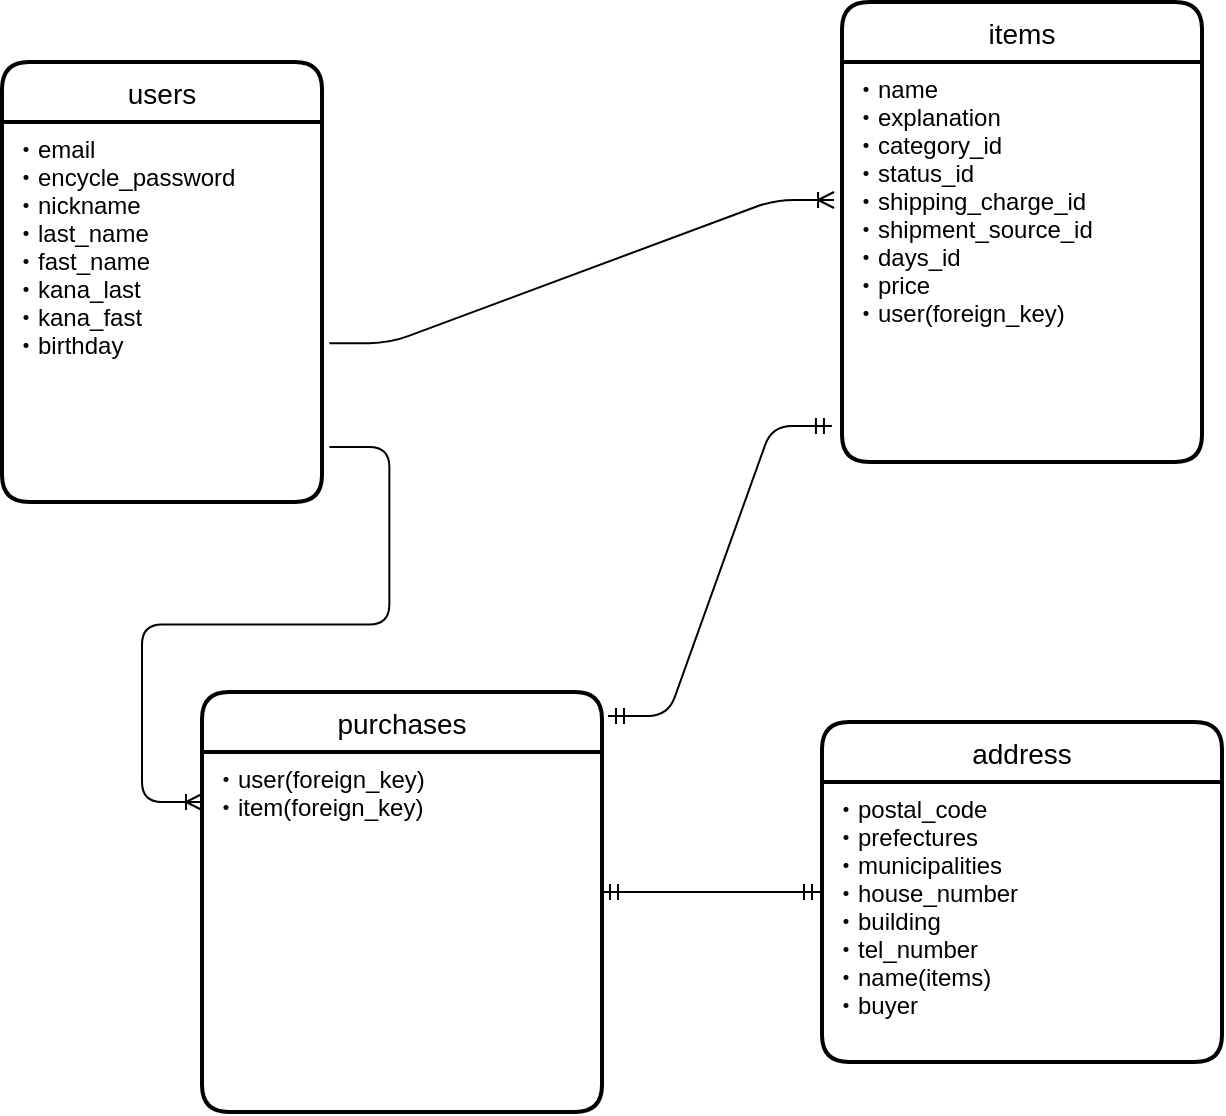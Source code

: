 <mxfile>
    <diagram id="-s2X5wUSoM_R3333KZrl" name="ページ1">
        <mxGraphModel dx="335" dy="680" grid="1" gridSize="10" guides="1" tooltips="1" connect="1" arrows="1" fold="1" page="1" pageScale="1" pageWidth="827" pageHeight="1169" math="0" shadow="0">
            <root>
                <mxCell id="0"/>
                <mxCell id="1" parent="0"/>
                <mxCell id="53" value="users" style="swimlane;childLayout=stackLayout;horizontal=1;startSize=30;horizontalStack=0;rounded=1;fontSize=14;fontStyle=0;strokeWidth=2;resizeParent=0;resizeLast=1;shadow=0;dashed=0;align=center;" parent="1" vertex="1">
                    <mxGeometry x="40" y="60" width="160" height="220" as="geometry"/>
                </mxCell>
                <mxCell id="54" value="・email&#10;・encycle_password&#10;・nickname&#10;・last_name&#10;・fast_name&#10;・kana_last&#10;・kana_fast&#10;・birthday" style="align=left;strokeColor=none;fillColor=none;spacingLeft=4;fontSize=12;verticalAlign=top;resizable=0;rotatable=0;part=1;" parent="53" vertex="1">
                    <mxGeometry y="30" width="160" height="190" as="geometry"/>
                </mxCell>
                <mxCell id="56" value="items" style="swimlane;childLayout=stackLayout;horizontal=1;startSize=30;horizontalStack=0;rounded=1;fontSize=14;fontStyle=0;strokeWidth=2;resizeParent=0;resizeLast=1;shadow=0;dashed=0;align=center;" parent="1" vertex="1">
                    <mxGeometry x="460" y="30" width="180" height="230" as="geometry"/>
                </mxCell>
                <mxCell id="57" value="・name&#10;・explanation&#10;・category_id&#10;・status_id&#10;・shipping_charge_id&#10;・shipment_source_id&#10;・days_id&#10;・price&#10;・user(foreign_key)" style="align=left;strokeColor=none;fillColor=none;spacingLeft=4;fontSize=12;verticalAlign=top;resizable=0;rotatable=0;part=1;" parent="56" vertex="1">
                    <mxGeometry y="30" width="180" height="200" as="geometry"/>
                </mxCell>
                <mxCell id="58" value="" style="edgeStyle=entityRelationEdgeStyle;fontSize=12;html=1;endArrow=ERoneToMany;entryX=-0.022;entryY=0.345;entryDx=0;entryDy=0;entryPerimeter=0;exitX=1.023;exitY=0.582;exitDx=0;exitDy=0;exitPerimeter=0;" parent="1" source="54" target="57" edge="1">
                    <mxGeometry width="100" height="100" relative="1" as="geometry">
                        <mxPoint x="220" y="197" as="sourcePoint"/>
                        <mxPoint x="310" y="100" as="targetPoint"/>
                    </mxGeometry>
                </mxCell>
                <mxCell id="60" value="purchases" style="swimlane;childLayout=stackLayout;horizontal=1;startSize=30;horizontalStack=0;rounded=1;fontSize=14;fontStyle=0;strokeWidth=2;resizeParent=0;resizeLast=1;shadow=0;dashed=0;align=center;" parent="1" vertex="1">
                    <mxGeometry x="140" y="375" width="200" height="210" as="geometry"/>
                </mxCell>
                <mxCell id="61" value="・user(foreign_key)&#10;・item(foreign_key)" style="align=left;strokeColor=none;fillColor=none;spacingLeft=4;fontSize=12;verticalAlign=top;resizable=0;rotatable=0;part=1;" parent="60" vertex="1">
                    <mxGeometry y="30" width="200" height="180" as="geometry"/>
                </mxCell>
                <mxCell id="64" value="" style="edgeStyle=entityRelationEdgeStyle;fontSize=12;html=1;endArrow=ERoneToMany;exitX=1.023;exitY=0.855;exitDx=0;exitDy=0;exitPerimeter=0;" parent="1" source="54" edge="1">
                    <mxGeometry width="100" height="100" relative="1" as="geometry">
                        <mxPoint x="160" y="440" as="sourcePoint"/>
                        <mxPoint x="140" y="430" as="targetPoint"/>
                    </mxGeometry>
                </mxCell>
                <mxCell id="66" value="address" style="swimlane;childLayout=stackLayout;horizontal=1;startSize=30;horizontalStack=0;rounded=1;fontSize=14;fontStyle=0;strokeWidth=2;resizeParent=0;resizeLast=1;shadow=0;dashed=0;align=center;" parent="1" vertex="1">
                    <mxGeometry x="450" y="390" width="200" height="170" as="geometry"/>
                </mxCell>
                <mxCell id="67" value="・postal_code&#10;・prefectures&#10;・municipalities&#10;・house_number&#10;・building&#10;・tel_number&#10;・name(items)&#10;・buyer" style="align=left;strokeColor=none;fillColor=none;spacingLeft=4;fontSize=12;verticalAlign=top;resizable=0;rotatable=0;part=1;" parent="66" vertex="1">
                    <mxGeometry y="30" width="200" height="140" as="geometry"/>
                </mxCell>
                <mxCell id="69" value="" style="edgeStyle=entityRelationEdgeStyle;fontSize=12;html=1;endArrow=ERmandOne;startArrow=ERmandOne;entryX=-0.028;entryY=0.91;entryDx=0;entryDy=0;entryPerimeter=0;exitX=1.015;exitY=0.057;exitDx=0;exitDy=0;exitPerimeter=0;" parent="1" source="60" target="57" edge="1">
                    <mxGeometry width="100" height="100" relative="1" as="geometry">
                        <mxPoint x="340" y="375" as="sourcePoint"/>
                        <mxPoint x="440" y="275" as="targetPoint"/>
                    </mxGeometry>
                </mxCell>
                <mxCell id="71" value="" style="edgeStyle=entityRelationEdgeStyle;fontSize=12;html=1;endArrow=ERmandOne;startArrow=ERmandOne;entryX=-0.005;entryY=0.393;entryDx=0;entryDy=0;entryPerimeter=0;" parent="1" target="67" edge="1">
                    <mxGeometry width="100" height="100" relative="1" as="geometry">
                        <mxPoint x="340" y="475" as="sourcePoint"/>
                        <mxPoint x="440" y="375" as="targetPoint"/>
                    </mxGeometry>
                </mxCell>
            </root>
        </mxGraphModel>
    </diagram>
</mxfile>